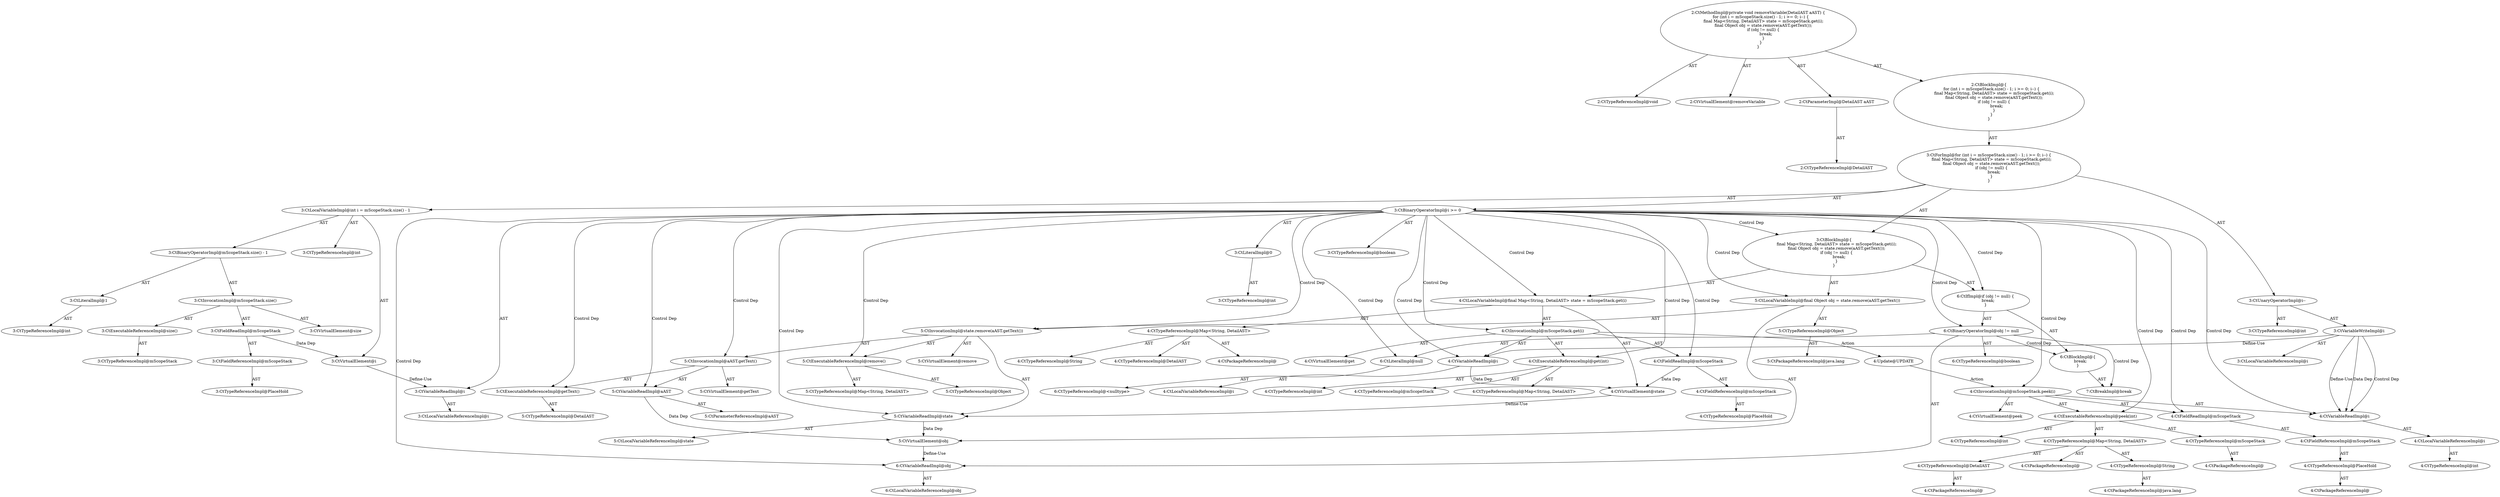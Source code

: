 digraph "removeVariable#?,DetailAST" {
0 [label="2:CtTypeReferenceImpl@void" shape=ellipse]
1 [label="2:CtVirtualElement@removeVariable" shape=ellipse]
2 [label="2:CtParameterImpl@DetailAST aAST" shape=ellipse]
3 [label="2:CtTypeReferenceImpl@DetailAST" shape=ellipse]
4 [label="3:CtTypeReferenceImpl@int" shape=ellipse]
5 [label="3:CtExecutableReferenceImpl@size()" shape=ellipse]
6 [label="3:CtTypeReferenceImpl@mScopeStack" shape=ellipse]
7 [label="3:CtVirtualElement@size" shape=ellipse]
8 [label="3:CtFieldReferenceImpl@mScopeStack" shape=ellipse]
9 [label="3:CtTypeReferenceImpl@PlaceHold" shape=ellipse]
10 [label="3:CtFieldReadImpl@mScopeStack" shape=ellipse]
11 [label="3:CtInvocationImpl@mScopeStack.size()" shape=ellipse]
12 [label="3:CtLiteralImpl@1" shape=ellipse]
13 [label="3:CtTypeReferenceImpl@int" shape=ellipse]
14 [label="3:CtBinaryOperatorImpl@mScopeStack.size() - 1" shape=ellipse]
15 [label="3:CtVirtualElement@i" shape=ellipse]
16 [label="3:CtLocalVariableImpl@int i = mScopeStack.size() - 1" shape=ellipse]
17 [label="3:CtVariableReadImpl@i" shape=ellipse]
18 [label="3:CtLocalVariableReferenceImpl@i" shape=ellipse]
19 [label="3:CtLiteralImpl@0" shape=ellipse]
20 [label="3:CtTypeReferenceImpl@int" shape=ellipse]
21 [label="3:CtBinaryOperatorImpl@i >= 0" shape=ellipse]
22 [label="3:CtTypeReferenceImpl@boolean" shape=ellipse]
23 [label="3:CtVariableWriteImpl@i" shape=ellipse]
24 [label="3:CtLocalVariableReferenceImpl@i" shape=ellipse]
25 [label="3:CtUnaryOperatorImpl@i--" shape=ellipse]
26 [label="3:CtTypeReferenceImpl@int" shape=ellipse]
27 [label="4:CtTypeReferenceImpl@Map<String, DetailAST>" shape=ellipse]
28 [label="4:CtPackageReferenceImpl@" shape=ellipse]
29 [label="4:CtTypeReferenceImpl@String" shape=ellipse]
30 [label="4:CtTypeReferenceImpl@DetailAST" shape=ellipse]
31 [label="4:CtExecutableReferenceImpl@get(int)" shape=ellipse]
32 [label="4:CtTypeReferenceImpl@mScopeStack" shape=ellipse]
33 [label="4:CtTypeReferenceImpl@Map<String, DetailAST>" shape=ellipse]
34 [label="4:CtTypeReferenceImpl@int" shape=ellipse]
35 [label="4:CtVirtualElement@get" shape=ellipse]
36 [label="4:CtFieldReferenceImpl@mScopeStack" shape=ellipse]
37 [label="4:CtTypeReferenceImpl@PlaceHold" shape=ellipse]
38 [label="4:CtFieldReadImpl@mScopeStack" shape=ellipse]
39 [label="4:CtVariableReadImpl@i" shape=ellipse]
40 [label="4:CtLocalVariableReferenceImpl@i" shape=ellipse]
41 [label="4:CtInvocationImpl@mScopeStack.get(i)" shape=ellipse]
42 [label="4:CtVirtualElement@state" shape=ellipse]
43 [label="4:CtLocalVariableImpl@final Map<String, DetailAST> state = mScopeStack.get(i)" shape=ellipse]
44 [label="5:CtTypeReferenceImpl@Object" shape=ellipse]
45 [label="5:CtPackageReferenceImpl@java.lang" shape=ellipse]
46 [label="5:CtExecutableReferenceImpl@remove()" shape=ellipse]
47 [label="5:CtTypeReferenceImpl@Map<String, DetailAST>" shape=ellipse]
48 [label="5:CtTypeReferenceImpl@Object" shape=ellipse]
49 [label="5:CtVirtualElement@remove" shape=ellipse]
50 [label="5:CtVariableReadImpl@state" shape=ellipse]
51 [label="5:CtLocalVariableReferenceImpl@state" shape=ellipse]
52 [label="5:CtExecutableReferenceImpl@getText()" shape=ellipse]
53 [label="5:CtTypeReferenceImpl@DetailAST" shape=ellipse]
54 [label="5:CtVirtualElement@getText" shape=ellipse]
55 [label="5:CtVariableReadImpl@aAST" shape=ellipse]
56 [label="5:CtParameterReferenceImpl@aAST" shape=ellipse]
57 [label="5:CtInvocationImpl@aAST.getText()" shape=ellipse]
58 [label="5:CtInvocationImpl@state.remove(aAST.getText())" shape=ellipse]
59 [label="5:CtVirtualElement@obj" shape=ellipse]
60 [label="5:CtLocalVariableImpl@final Object obj = state.remove(aAST.getText())" shape=ellipse]
61 [label="6:CtVariableReadImpl@obj" shape=ellipse]
62 [label="6:CtLocalVariableReferenceImpl@obj" shape=ellipse]
63 [label="6:CtLiteralImpl@null" shape=ellipse]
64 [label="6:CtTypeReferenceImpl@<nulltype>" shape=ellipse]
65 [label="6:CtBinaryOperatorImpl@obj != null" shape=ellipse]
66 [label="6:CtTypeReferenceImpl@boolean" shape=ellipse]
67 [label="7:CtBreakImpl@break" shape=ellipse]
68 [label="6:CtBlockImpl@\{
    break;
\}" shape=ellipse]
69 [label="6:CtIfImpl@if (obj != null) \{
    break;
\}" shape=ellipse]
70 [label="3:CtBlockImpl@\{
    final Map<String, DetailAST> state = mScopeStack.get(i);
    final Object obj = state.remove(aAST.getText());
    if (obj != null) \{
        break;
    \}
\}" shape=ellipse]
71 [label="3:CtForImpl@for (int i = mScopeStack.size() - 1; i >= 0; i--) \{
    final Map<String, DetailAST> state = mScopeStack.get(i);
    final Object obj = state.remove(aAST.getText());
    if (obj != null) \{
        break;
    \}
\}" shape=ellipse]
72 [label="2:CtBlockImpl@\{
    for (int i = mScopeStack.size() - 1; i >= 0; i--) \{
        final Map<String, DetailAST> state = mScopeStack.get(i);
        final Object obj = state.remove(aAST.getText());
        if (obj != null) \{
            break;
        \}
    \}
\}" shape=ellipse]
73 [label="2:CtMethodImpl@private void removeVariable(DetailAST aAST) \{
    for (int i = mScopeStack.size() - 1; i >= 0; i--) \{
        final Map<String, DetailAST> state = mScopeStack.get(i);
        final Object obj = state.remove(aAST.getText());
        if (obj != null) \{
            break;
        \}
    \}
\}" shape=ellipse]
74 [label="4:Update@UPDATE" shape=ellipse]
75 [label="4:CtPackageReferenceImpl@" shape=ellipse]
76 [label="4:CtTypeReferenceImpl@PlaceHold" shape=ellipse]
77 [label="4:CtFieldReferenceImpl@mScopeStack" shape=ellipse]
78 [label="4:CtFieldReadImpl@mScopeStack" shape=ellipse]
79 [label="4:CtPackageReferenceImpl@" shape=ellipse]
80 [label="4:CtTypeReferenceImpl@mScopeStack" shape=ellipse]
81 [label="4:CtPackageReferenceImpl@" shape=ellipse]
82 [label="4:CtPackageReferenceImpl@java.lang" shape=ellipse]
83 [label="4:CtTypeReferenceImpl@String" shape=ellipse]
84 [label="4:CtPackageReferenceImpl@" shape=ellipse]
85 [label="4:CtTypeReferenceImpl@DetailAST" shape=ellipse]
86 [label="4:CtTypeReferenceImpl@Map<String, DetailAST>" shape=ellipse]
87 [label="4:CtTypeReferenceImpl@int" shape=ellipse]
88 [label="4:CtExecutableReferenceImpl@peek(int)" shape=ellipse]
89 [label="4:CtTypeReferenceImpl@int" shape=ellipse]
90 [label="4:CtLocalVariableReferenceImpl@i" shape=ellipse]
91 [label="4:CtVariableReadImpl@i" shape=ellipse]
92 [label="4:CtInvocationImpl@mScopeStack.peek(i)" shape=ellipse]
93 [label="4:CtVirtualElement@peek" shape=ellipse]
2 -> 3 [label="AST"];
5 -> 6 [label="AST"];
8 -> 9 [label="AST"];
10 -> 8 [label="AST"];
10 -> 15 [label="Data Dep"];
11 -> 7 [label="AST"];
11 -> 10 [label="AST"];
11 -> 5 [label="AST"];
12 -> 13 [label="AST"];
14 -> 11 [label="AST"];
14 -> 12 [label="AST"];
15 -> 17 [label="Define-Use"];
16 -> 15 [label="AST"];
16 -> 4 [label="AST"];
16 -> 14 [label="AST"];
17 -> 18 [label="AST"];
19 -> 20 [label="AST"];
21 -> 22 [label="AST"];
21 -> 17 [label="AST"];
21 -> 19 [label="AST"];
21 -> 70 [label="Control Dep"];
21 -> 43 [label="Control Dep"];
21 -> 41 [label="Control Dep"];
21 -> 31 [label="Control Dep"];
21 -> 38 [label="Control Dep"];
21 -> 39 [label="Control Dep"];
21 -> 60 [label="Control Dep"];
21 -> 58 [label="Control Dep"];
21 -> 46 [label="Control Dep"];
21 -> 50 [label="Control Dep"];
21 -> 57 [label="Control Dep"];
21 -> 52 [label="Control Dep"];
21 -> 55 [label="Control Dep"];
21 -> 69 [label="Control Dep"];
21 -> 65 [label="Control Dep"];
21 -> 61 [label="Control Dep"];
21 -> 63 [label="Control Dep"];
21 -> 78 [label="Control Dep"];
21 -> 88 [label="Control Dep"];
21 -> 91 [label="Control Dep"];
21 -> 92 [label="Control Dep"];
23 -> 24 [label="AST"];
23 -> 39 [label="Define-Use"];
23 -> 91 [label="Define-Use"];
23 -> 91 [label="Data Dep"];
23 -> 91 [label="Control Dep"];
25 -> 26 [label="AST"];
25 -> 23 [label="AST"];
27 -> 28 [label="AST"];
27 -> 29 [label="AST"];
27 -> 30 [label="AST"];
31 -> 32 [label="AST"];
31 -> 33 [label="AST"];
31 -> 34 [label="AST"];
36 -> 37 [label="AST"];
38 -> 36 [label="AST"];
38 -> 42 [label="Data Dep"];
39 -> 40 [label="AST"];
39 -> 42 [label="Data Dep"];
41 -> 35 [label="AST"];
41 -> 38 [label="AST"];
41 -> 31 [label="AST"];
41 -> 39 [label="AST"];
41 -> 74 [label="Action"];
42 -> 50 [label="Define-Use"];
43 -> 42 [label="AST"];
43 -> 27 [label="AST"];
43 -> 41 [label="AST"];
44 -> 45 [label="AST"];
46 -> 47 [label="AST"];
46 -> 48 [label="AST"];
50 -> 51 [label="AST"];
50 -> 59 [label="Data Dep"];
52 -> 53 [label="AST"];
55 -> 56 [label="AST"];
55 -> 59 [label="Data Dep"];
57 -> 54 [label="AST"];
57 -> 55 [label="AST"];
57 -> 52 [label="AST"];
58 -> 49 [label="AST"];
58 -> 50 [label="AST"];
58 -> 46 [label="AST"];
58 -> 57 [label="AST"];
59 -> 61 [label="Define-Use"];
60 -> 59 [label="AST"];
60 -> 44 [label="AST"];
60 -> 58 [label="AST"];
61 -> 62 [label="AST"];
63 -> 64 [label="AST"];
65 -> 66 [label="AST"];
65 -> 61 [label="AST"];
65 -> 63 [label="AST"];
65 -> 68 [label="Control Dep"];
65 -> 67 [label="Control Dep"];
68 -> 67 [label="AST"];
69 -> 65 [label="AST"];
69 -> 68 [label="AST"];
70 -> 43 [label="AST"];
70 -> 60 [label="AST"];
70 -> 69 [label="AST"];
71 -> 16 [label="AST"];
71 -> 21 [label="AST"];
71 -> 25 [label="AST"];
71 -> 70 [label="AST"];
72 -> 71 [label="AST"];
73 -> 1 [label="AST"];
73 -> 0 [label="AST"];
73 -> 2 [label="AST"];
73 -> 72 [label="AST"];
74 -> 92 [label="Action"];
76 -> 75 [label="AST"];
77 -> 76 [label="AST"];
78 -> 77 [label="AST"];
80 -> 79 [label="AST"];
83 -> 82 [label="AST"];
85 -> 84 [label="AST"];
86 -> 81 [label="AST"];
86 -> 83 [label="AST"];
86 -> 85 [label="AST"];
88 -> 80 [label="AST"];
88 -> 86 [label="AST"];
88 -> 87 [label="AST"];
90 -> 89 [label="AST"];
91 -> 90 [label="AST"];
92 -> 93 [label="AST"];
92 -> 78 [label="AST"];
92 -> 88 [label="AST"];
92 -> 91 [label="AST"];
}